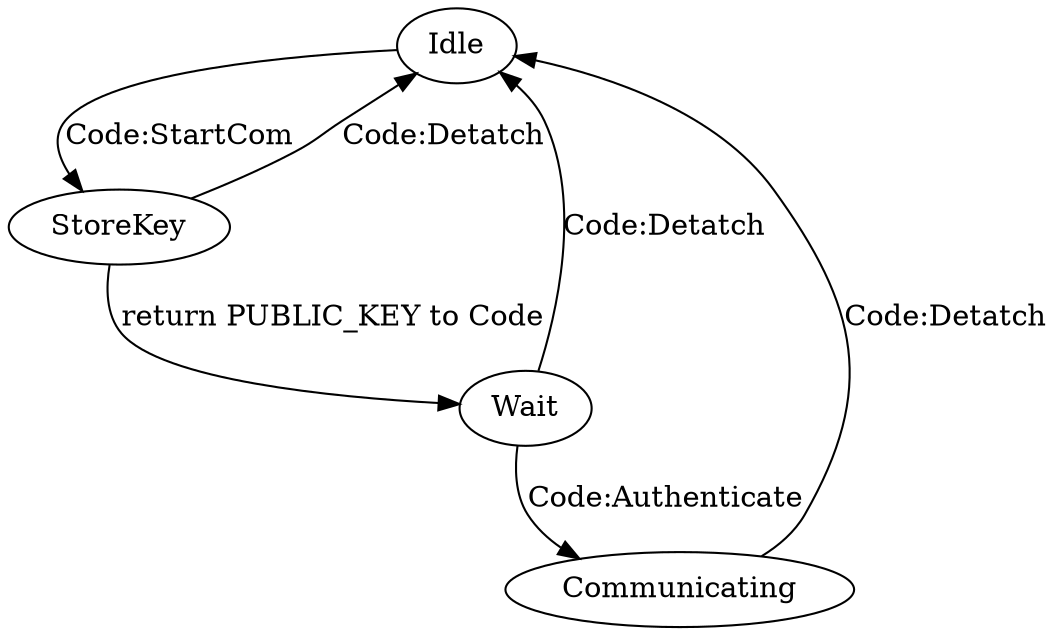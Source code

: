 // -*- java -*-
//
// This is the FSA for the local server.
//
// To convert to server.jpg type
//
//   % dot -Tjpg localServer.dot -o localServer.jpg
//
// Get 'dot' from http://www.graphviz.org
//
// @author jpalm
// @created Wed May 16 14:18:52 2007
// --------------------------------------------------

digraph G {

  Idle -> StoreKey       [ label="Code:StartCom" ];

  StoreKey -> Idle       [ label="Code:Detatch" ];
  StoreKey -> Wait       [ label="return PUBLIC_KEY to Code"];

  Wait -> Idle           [ label="Code:Detatch" ];

  Wait -> Communicating  [ label="Code:Authenticate" ];
  Communicating -> Idle  [ label="Code:Detatch" ];
}
